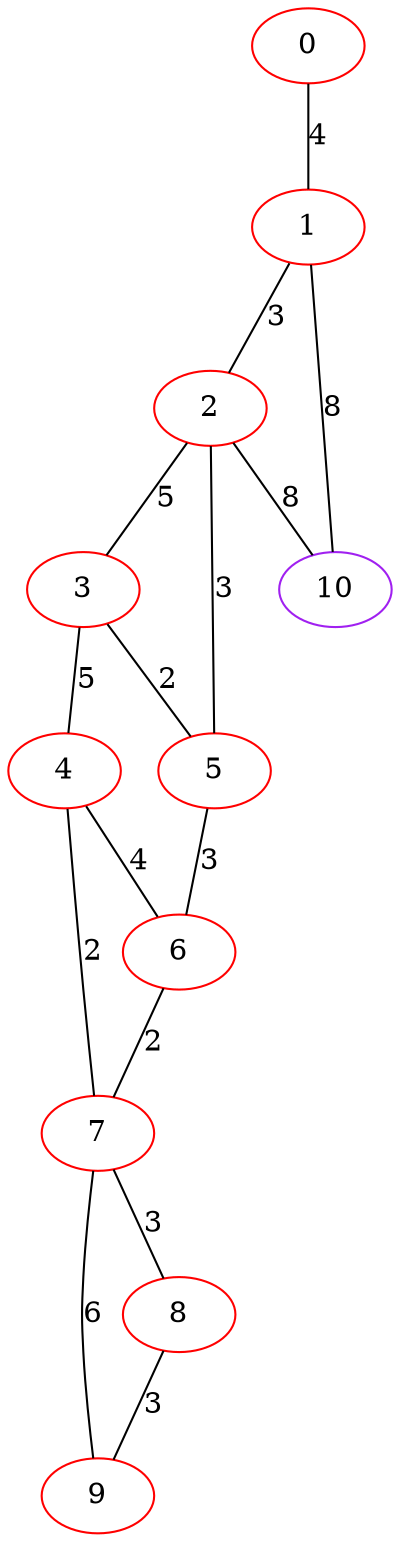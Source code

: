 graph "" {
0 [color=red, weight=1];
1 [color=red, weight=1];
2 [color=red, weight=1];
3 [color=red, weight=1];
4 [color=red, weight=1];
5 [color=red, weight=1];
6 [color=red, weight=1];
7 [color=red, weight=1];
8 [color=red, weight=1];
9 [color=red, weight=1];
10 [color=purple, weight=4];
0 -- 1  [key=0, label=4];
1 -- 2  [key=0, label=3];
1 -- 10  [key=0, label=8];
2 -- 10  [key=0, label=8];
2 -- 3  [key=0, label=5];
2 -- 5  [key=0, label=3];
3 -- 4  [key=0, label=5];
3 -- 5  [key=0, label=2];
4 -- 6  [key=0, label=4];
4 -- 7  [key=0, label=2];
5 -- 6  [key=0, label=3];
6 -- 7  [key=0, label=2];
7 -- 8  [key=0, label=3];
7 -- 9  [key=0, label=6];
8 -- 9  [key=0, label=3];
}
